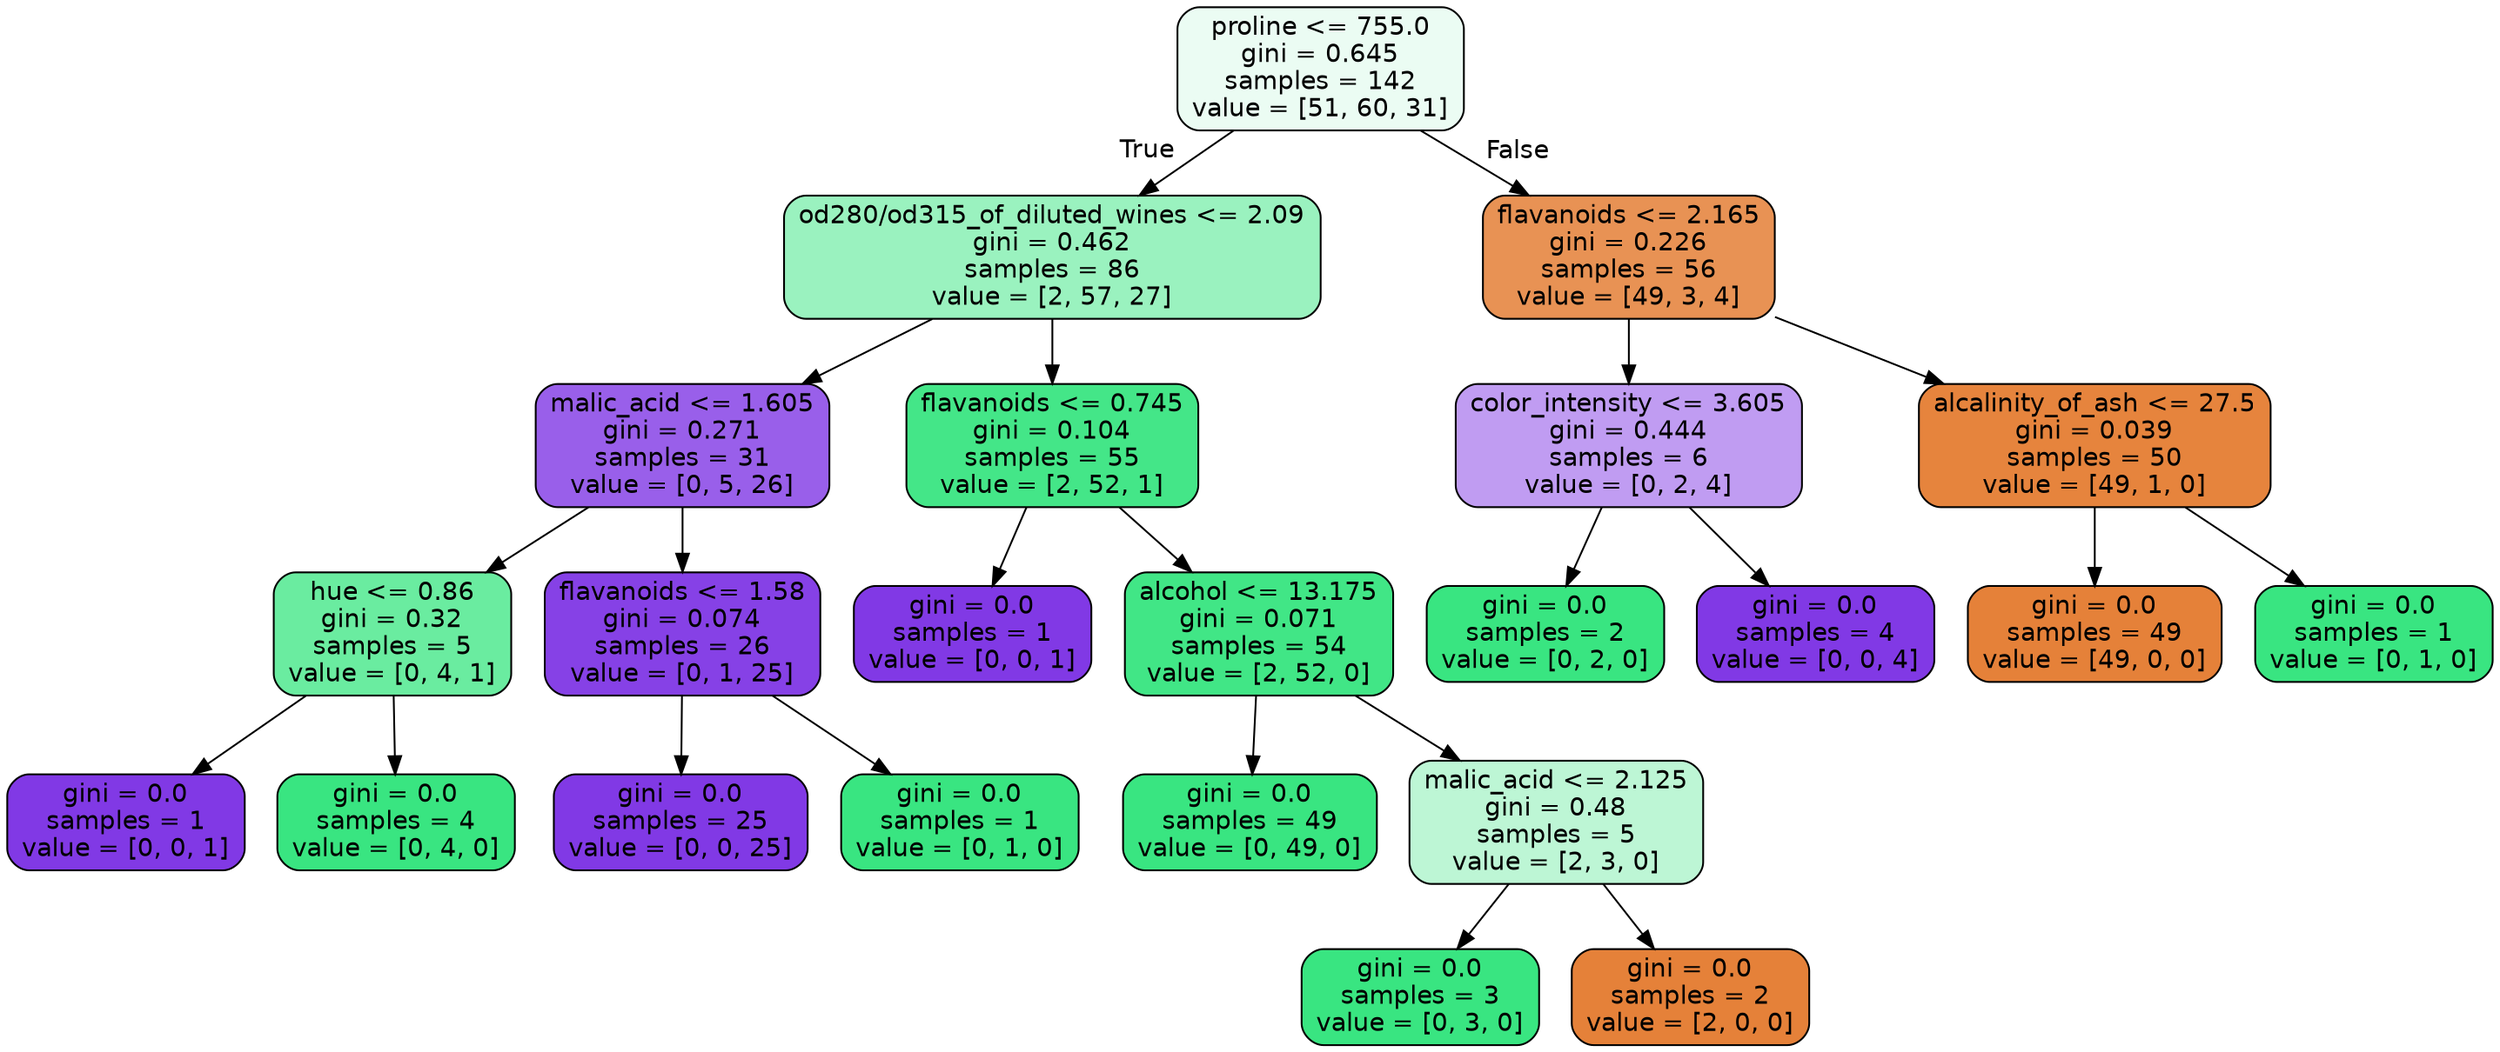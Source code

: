 digraph Tree {
node [shape=box, style="filled, rounded", color="black", fontname=helvetica] ;
edge [fontname=helvetica] ;
0 [label="proline <= 755.0\ngini = 0.645\nsamples = 142\nvalue = [51, 60, 31]", fillcolor="#ebfcf3"] ;
1 [label="od280/od315_of_diluted_wines <= 2.09\ngini = 0.462\nsamples = 86\nvalue = [2, 57, 27]", fillcolor="#9af2bf"] ;
0 -> 1 [labeldistance=2.5, labelangle=45, headlabel="True"] ;
2 [label="malic_acid <= 1.605\ngini = 0.271\nsamples = 31\nvalue = [0, 5, 26]", fillcolor="#995fea"] ;
1 -> 2 ;
3 [label="hue <= 0.86\ngini = 0.32\nsamples = 5\nvalue = [0, 4, 1]", fillcolor="#6aeca0"] ;
2 -> 3 ;
4 [label="gini = 0.0\nsamples = 1\nvalue = [0, 0, 1]", fillcolor="#8139e5"] ;
3 -> 4 ;
5 [label="gini = 0.0\nsamples = 4\nvalue = [0, 4, 0]", fillcolor="#39e581"] ;
3 -> 5 ;
6 [label="flavanoids <= 1.58\ngini = 0.074\nsamples = 26\nvalue = [0, 1, 25]", fillcolor="#8641e6"] ;
2 -> 6 ;
7 [label="gini = 0.0\nsamples = 25\nvalue = [0, 0, 25]", fillcolor="#8139e5"] ;
6 -> 7 ;
8 [label="gini = 0.0\nsamples = 1\nvalue = [0, 1, 0]", fillcolor="#39e581"] ;
6 -> 8 ;
9 [label="flavanoids <= 0.745\ngini = 0.104\nsamples = 55\nvalue = [2, 52, 1]", fillcolor="#44e688"] ;
1 -> 9 ;
10 [label="gini = 0.0\nsamples = 1\nvalue = [0, 0, 1]", fillcolor="#8139e5"] ;
9 -> 10 ;
11 [label="alcohol <= 13.175\ngini = 0.071\nsamples = 54\nvalue = [2, 52, 0]", fillcolor="#41e686"] ;
9 -> 11 ;
12 [label="gini = 0.0\nsamples = 49\nvalue = [0, 49, 0]", fillcolor="#39e581"] ;
11 -> 12 ;
13 [label="malic_acid <= 2.125\ngini = 0.48\nsamples = 5\nvalue = [2, 3, 0]", fillcolor="#bdf6d5"] ;
11 -> 13 ;
14 [label="gini = 0.0\nsamples = 3\nvalue = [0, 3, 0]", fillcolor="#39e581"] ;
13 -> 14 ;
15 [label="gini = 0.0\nsamples = 2\nvalue = [2, 0, 0]", fillcolor="#e58139"] ;
13 -> 15 ;
16 [label="flavanoids <= 2.165\ngini = 0.226\nsamples = 56\nvalue = [49, 3, 4]", fillcolor="#e89254"] ;
0 -> 16 [labeldistance=2.5, labelangle=-45, headlabel="False"] ;
17 [label="color_intensity <= 3.605\ngini = 0.444\nsamples = 6\nvalue = [0, 2, 4]", fillcolor="#c09cf2"] ;
16 -> 17 ;
18 [label="gini = 0.0\nsamples = 2\nvalue = [0, 2, 0]", fillcolor="#39e581"] ;
17 -> 18 ;
19 [label="gini = 0.0\nsamples = 4\nvalue = [0, 0, 4]", fillcolor="#8139e5"] ;
17 -> 19 ;
20 [label="alcalinity_of_ash <= 27.5\ngini = 0.039\nsamples = 50\nvalue = [49, 1, 0]", fillcolor="#e6843d"] ;
16 -> 20 ;
21 [label="gini = 0.0\nsamples = 49\nvalue = [49, 0, 0]", fillcolor="#e58139"] ;
20 -> 21 ;
22 [label="gini = 0.0\nsamples = 1\nvalue = [0, 1, 0]", fillcolor="#39e581"] ;
20 -> 22 ;
}